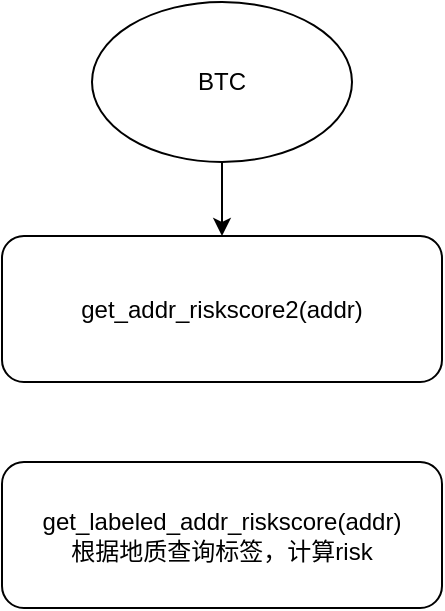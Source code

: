 <mxfile version="14.7.4" type="github">
  <diagram id="856ZvJbGQnMX7ldOnDJI" name="Page-1">
    <mxGraphModel dx="1051" dy="819" grid="1" gridSize="10" guides="1" tooltips="1" connect="1" arrows="1" fold="1" page="1" pageScale="1" pageWidth="827" pageHeight="1169" math="0" shadow="0">
      <root>
        <mxCell id="0" />
        <mxCell id="1" parent="0" />
        <mxCell id="XW7_ojzKSVhWm9udO3rs-1" value="BTC " style="ellipse;whiteSpace=wrap;html=1;" vertex="1" parent="1">
          <mxGeometry x="105" y="40" width="130" height="80" as="geometry" />
        </mxCell>
        <mxCell id="XW7_ojzKSVhWm9udO3rs-2" value="get_addr_riskscore2(addr)" style="rounded=1;whiteSpace=wrap;html=1;" vertex="1" parent="1">
          <mxGeometry x="60" y="157" width="220" height="73" as="geometry" />
        </mxCell>
        <mxCell id="XW7_ojzKSVhWm9udO3rs-3" value="" style="endArrow=classic;html=1;exitX=0.5;exitY=1;exitDx=0;exitDy=0;entryX=0.5;entryY=0;entryDx=0;entryDy=0;" edge="1" parent="1" source="XW7_ojzKSVhWm9udO3rs-1" target="XW7_ojzKSVhWm9udO3rs-2">
          <mxGeometry width="50" height="50" relative="1" as="geometry">
            <mxPoint x="140" y="380" as="sourcePoint" />
            <mxPoint x="160" y="160" as="targetPoint" />
          </mxGeometry>
        </mxCell>
        <mxCell id="XW7_ojzKSVhWm9udO3rs-5" value="get_labeled_addr_riskscore(addr)&lt;br&gt;根据地质查询标签，计算risk" style="rounded=1;whiteSpace=wrap;html=1;" vertex="1" parent="1">
          <mxGeometry x="60" y="270" width="220" height="73" as="geometry" />
        </mxCell>
      </root>
    </mxGraphModel>
  </diagram>
</mxfile>
